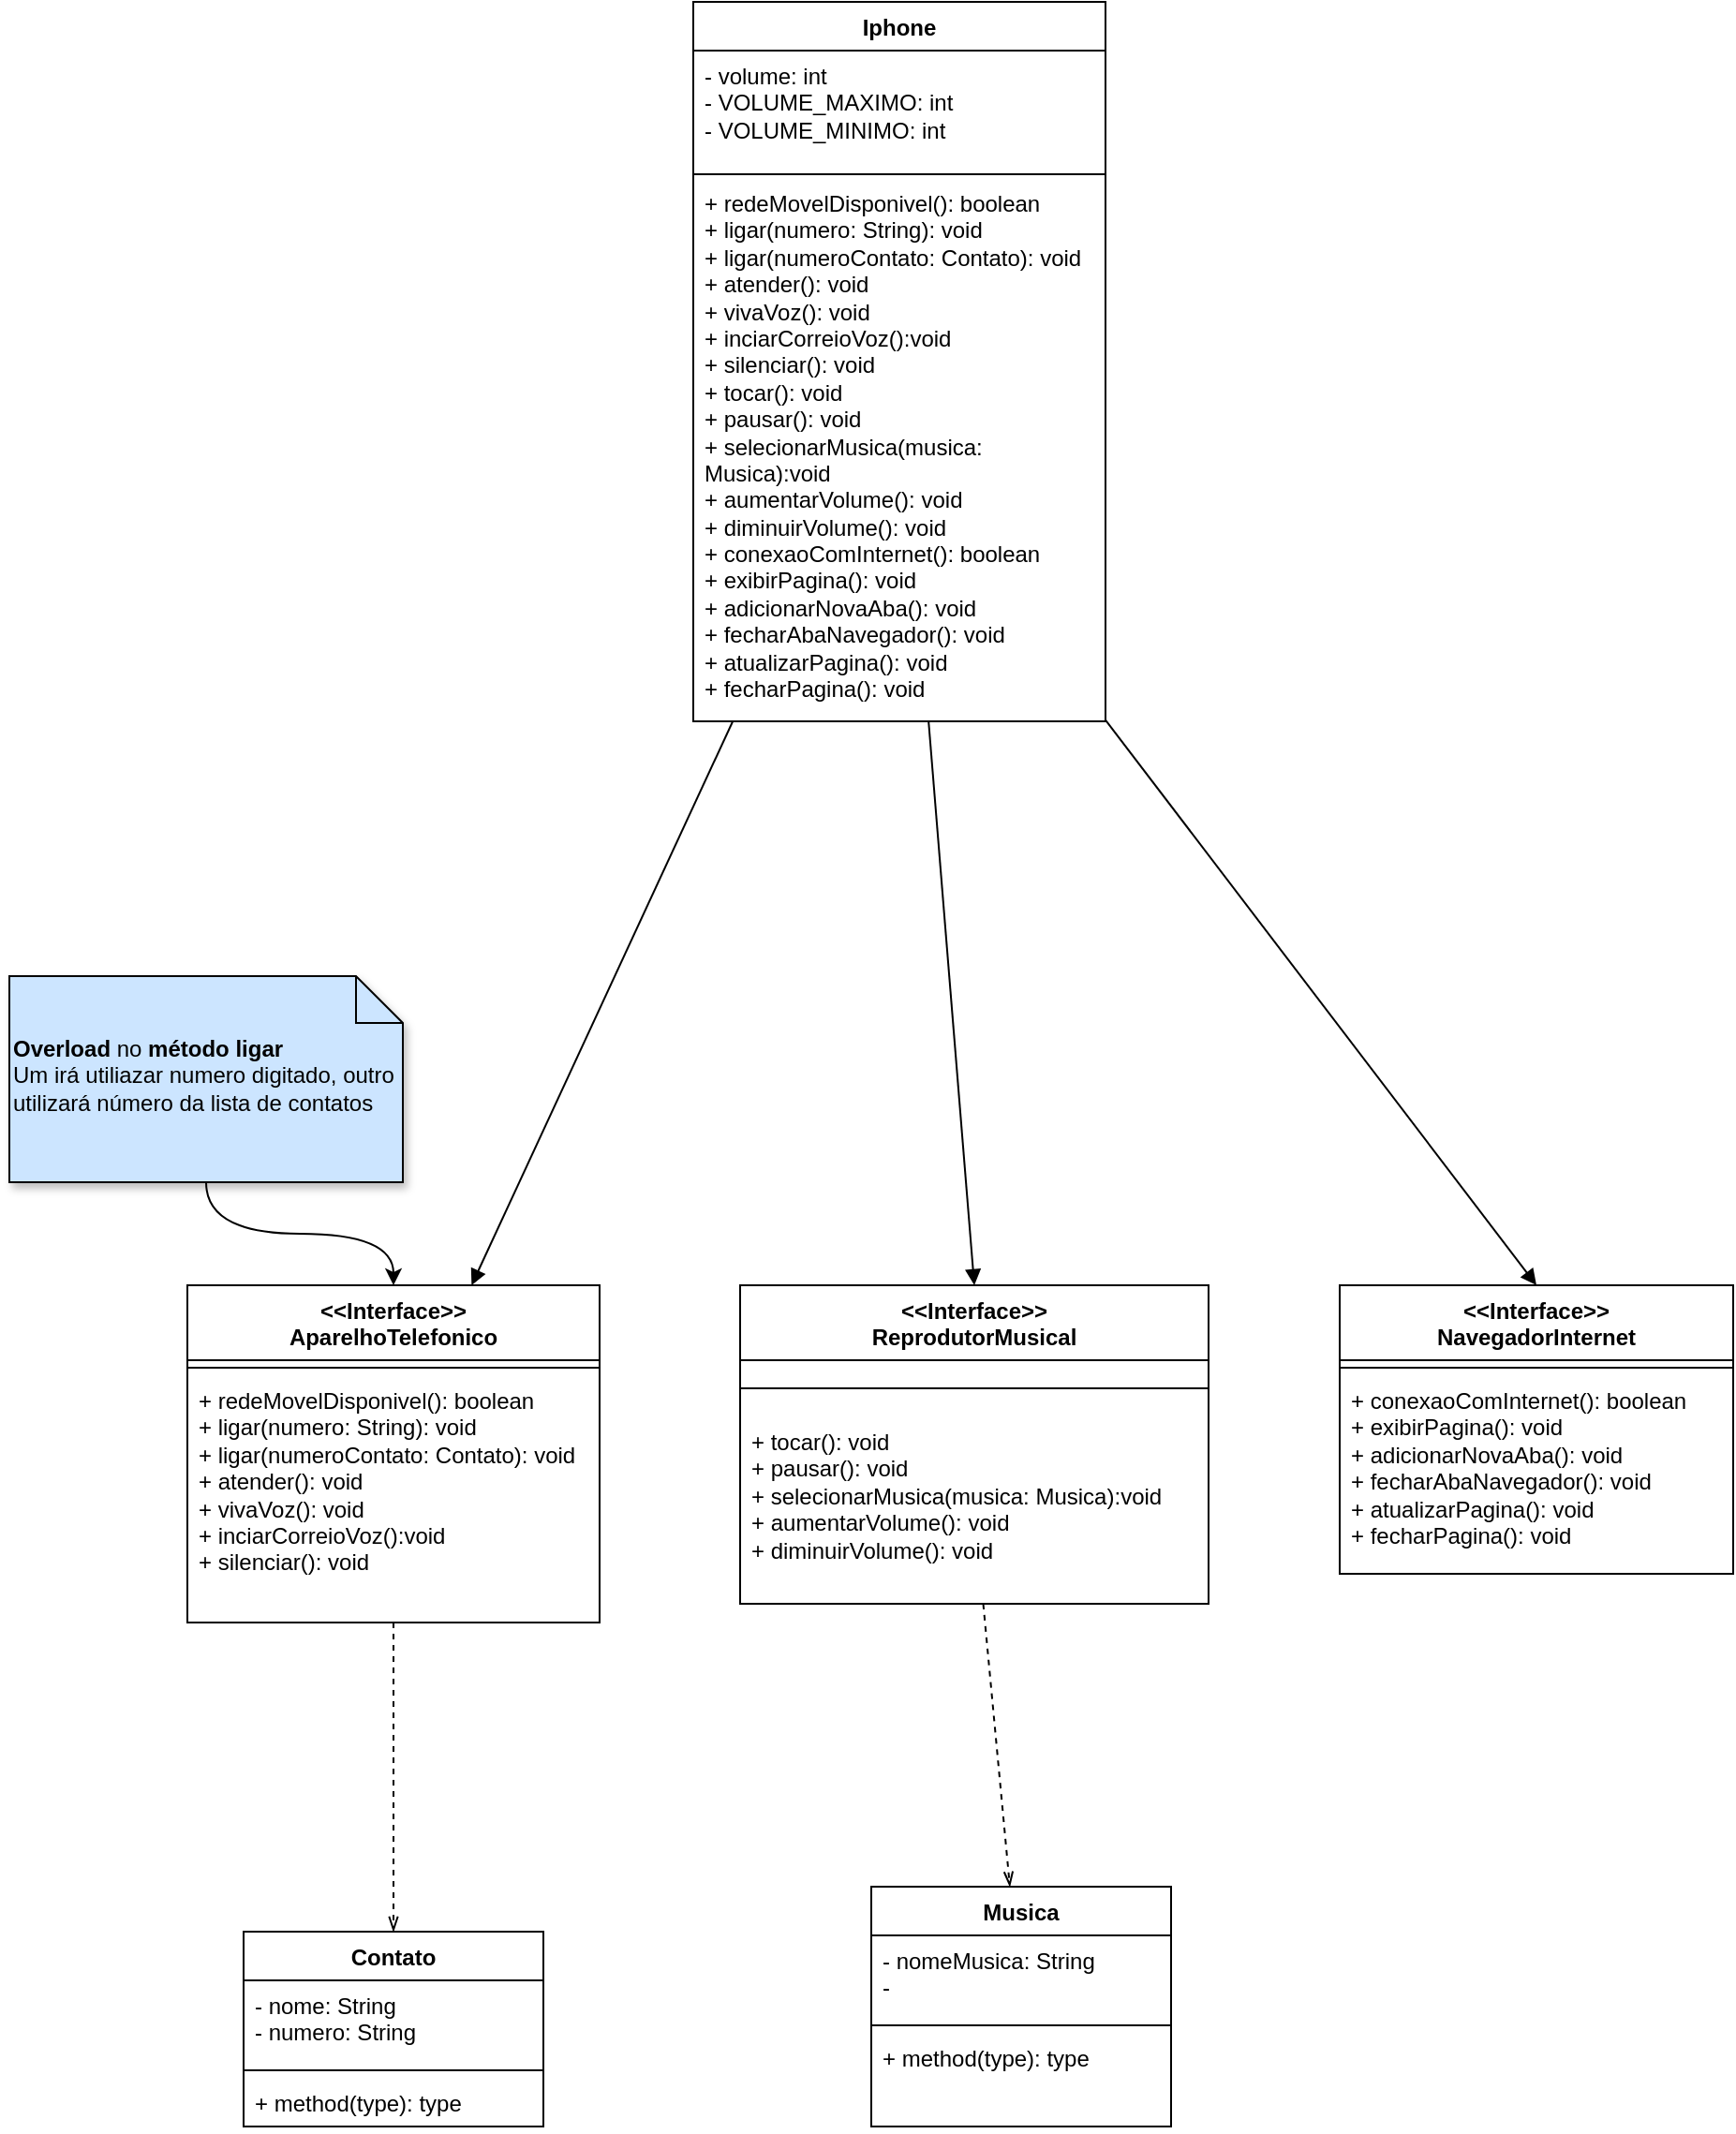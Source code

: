 <mxfile version="24.4.9" type="github">
  <diagram id="C5RBs43oDa-KdzZeNtuy" name="Page-1">
    <mxGraphModel dx="1707" dy="1603" grid="1" gridSize="10" guides="1" tooltips="1" connect="1" arrows="1" fold="1" page="1" pageScale="1" pageWidth="827" pageHeight="1169" math="0" shadow="0">
      <root>
        <mxCell id="WIyWlLk6GJQsqaUBKTNV-0" />
        <mxCell id="WIyWlLk6GJQsqaUBKTNV-1" parent="WIyWlLk6GJQsqaUBKTNV-0" />
        <mxCell id="20fMWFTJ9Dwg5dPdXe6K-33" style="rounded=0;orthogonalLoop=1;jettySize=auto;html=1;endArrow=block;endFill=1;" parent="WIyWlLk6GJQsqaUBKTNV-1" source="20fMWFTJ9Dwg5dPdXe6K-1" target="20fMWFTJ9Dwg5dPdXe6K-10" edge="1">
          <mxGeometry relative="1" as="geometry" />
        </mxCell>
        <mxCell id="20fMWFTJ9Dwg5dPdXe6K-34" style="rounded=0;orthogonalLoop=1;jettySize=auto;html=1;entryX=0.5;entryY=0;entryDx=0;entryDy=0;endArrow=block;endFill=1;" parent="WIyWlLk6GJQsqaUBKTNV-1" source="20fMWFTJ9Dwg5dPdXe6K-1" target="20fMWFTJ9Dwg5dPdXe6K-6" edge="1">
          <mxGeometry relative="1" as="geometry" />
        </mxCell>
        <mxCell id="20fMWFTJ9Dwg5dPdXe6K-1" value="Iphone" style="swimlane;fontStyle=1;align=center;verticalAlign=top;childLayout=stackLayout;horizontal=1;startSize=26;horizontalStack=0;resizeParent=1;resizeParentMax=0;resizeLast=0;collapsible=1;marginBottom=0;whiteSpace=wrap;html=1;" parent="WIyWlLk6GJQsqaUBKTNV-1" vertex="1">
          <mxGeometry x="35" y="-560" width="220" height="384" as="geometry" />
        </mxCell>
        <mxCell id="20fMWFTJ9Dwg5dPdXe6K-39" value="&lt;div&gt;&lt;div&gt;- volume: int&lt;/div&gt;&lt;/div&gt;&lt;div&gt;- VOLUME_MAXIMO: int&lt;/div&gt;&lt;div&gt;- VOLUME_MINIMO: int&lt;/div&gt;" style="text;strokeColor=none;fillColor=none;align=left;verticalAlign=top;spacingLeft=4;spacingRight=4;overflow=hidden;rotatable=0;points=[[0,0.5],[1,0.5]];portConstraint=eastwest;whiteSpace=wrap;html=1;" parent="20fMWFTJ9Dwg5dPdXe6K-1" vertex="1">
          <mxGeometry y="26" width="220" height="64" as="geometry" />
        </mxCell>
        <mxCell id="20fMWFTJ9Dwg5dPdXe6K-3" value="" style="line;strokeWidth=1;fillColor=none;align=left;verticalAlign=middle;spacingTop=-1;spacingLeft=3;spacingRight=3;rotatable=0;labelPosition=right;points=[];portConstraint=eastwest;strokeColor=inherit;" parent="20fMWFTJ9Dwg5dPdXe6K-1" vertex="1">
          <mxGeometry y="90" width="220" height="4" as="geometry" />
        </mxCell>
        <mxCell id="20fMWFTJ9Dwg5dPdXe6K-4" value="&lt;div&gt;&lt;div&gt;&lt;div&gt;&lt;div&gt;+ redeMovelDisponivel(): boolean&lt;/div&gt;+ ligar(numero: String): void&lt;/div&gt;&lt;div&gt;+ ligar(numeroContato: Contato): void&lt;br&gt;&lt;div&gt;+ atender(): void&lt;/div&gt;&lt;div&gt;+ vivaVoz(): void&lt;/div&gt;&lt;div&gt;+ inciarCorreioVoz():void&lt;/div&gt;&lt;div&gt;+ silenciar(): void&lt;/div&gt;&lt;div&gt;+ tocar(): void&lt;div&gt;+ pausar(): void&lt;/div&gt;&lt;div&gt;+ selecionarMusica(musica: Musica):void&lt;/div&gt;&lt;div&gt;+ aumentarVolume(): void&lt;/div&gt;&lt;div&gt;+ diminuirVolume(): void&lt;/div&gt;&lt;/div&gt;&lt;/div&gt;&lt;/div&gt;&lt;/div&gt;&lt;div&gt;+ conexaoComInternet(): boolean&lt;div&gt;+ exibirPagina(): void&lt;/div&gt;&lt;div&gt;+ adicionarNovaAba(): void&lt;/div&gt;&lt;div&gt;+ fecharAbaNavegador(): void&lt;/div&gt;&lt;div&gt;+ atualizarPagina(): void&lt;/div&gt;&lt;div&gt;+ fecharPagina(): void&lt;/div&gt;&lt;/div&gt;" style="text;strokeColor=none;fillColor=none;align=left;verticalAlign=top;spacingLeft=4;spacingRight=4;overflow=hidden;rotatable=0;points=[[0,0.5],[1,0.5]];portConstraint=eastwest;whiteSpace=wrap;html=1;" parent="20fMWFTJ9Dwg5dPdXe6K-1" vertex="1">
          <mxGeometry y="94" width="220" height="290" as="geometry" />
        </mxCell>
        <mxCell id="20fMWFTJ9Dwg5dPdXe6K-6" value="&lt;div&gt;&amp;lt;&amp;lt;Interface&amp;gt;&amp;gt;&lt;br&gt;&lt;/div&gt;ReprodutorMusical&lt;div&gt;&lt;br&gt;&lt;/div&gt;" style="swimlane;fontStyle=1;align=center;verticalAlign=top;childLayout=stackLayout;horizontal=1;startSize=40;horizontalStack=0;resizeParent=1;resizeParentMax=0;resizeLast=0;collapsible=1;marginBottom=0;whiteSpace=wrap;html=1;" parent="WIyWlLk6GJQsqaUBKTNV-1" vertex="1">
          <mxGeometry x="60" y="125" width="250" height="170" as="geometry">
            <mxRectangle x="250" y="150" width="140" height="60" as="alternateBounds" />
          </mxGeometry>
        </mxCell>
        <mxCell id="20fMWFTJ9Dwg5dPdXe6K-8" value="" style="line;strokeWidth=1;fillColor=none;align=left;verticalAlign=middle;spacingTop=-1;spacingLeft=3;spacingRight=3;rotatable=0;labelPosition=right;points=[];portConstraint=eastwest;strokeColor=inherit;" parent="20fMWFTJ9Dwg5dPdXe6K-6" vertex="1">
          <mxGeometry y="40" width="250" height="30" as="geometry" />
        </mxCell>
        <mxCell id="20fMWFTJ9Dwg5dPdXe6K-9" value="+ tocar(): void&lt;div&gt;+ pausar(): void&lt;/div&gt;&lt;div&gt;+ selecionarMusica(musica: Musica):void&lt;/div&gt;&lt;div&gt;+ aumentarVolume(): void&lt;/div&gt;&lt;div&gt;+ diminuirVolume(): void&lt;/div&gt;" style="text;strokeColor=none;fillColor=none;align=left;verticalAlign=top;spacingLeft=4;spacingRight=4;overflow=hidden;rotatable=0;points=[[0,0.5],[1,0.5]];portConstraint=eastwest;whiteSpace=wrap;html=1;" parent="20fMWFTJ9Dwg5dPdXe6K-6" vertex="1">
          <mxGeometry y="70" width="250" height="100" as="geometry" />
        </mxCell>
        <mxCell id="20fMWFTJ9Dwg5dPdXe6K-31" style="rounded=0;orthogonalLoop=1;jettySize=auto;html=1;endArrow=openThin;endFill=0;dashed=1;" parent="WIyWlLk6GJQsqaUBKTNV-1" source="20fMWFTJ9Dwg5dPdXe6K-10" target="20fMWFTJ9Dwg5dPdXe6K-27" edge="1">
          <mxGeometry relative="1" as="geometry" />
        </mxCell>
        <mxCell id="20fMWFTJ9Dwg5dPdXe6K-10" value="&lt;div&gt;&amp;lt;&amp;lt;Interface&amp;gt;&amp;gt;&lt;/div&gt;&lt;div&gt;AparelhoTelefonico&lt;/div&gt;" style="swimlane;fontStyle=1;align=center;verticalAlign=top;childLayout=stackLayout;horizontal=1;startSize=40;horizontalStack=0;resizeParent=1;resizeParentMax=0;resizeLast=0;collapsible=1;marginBottom=0;whiteSpace=wrap;html=1;" parent="WIyWlLk6GJQsqaUBKTNV-1" vertex="1">
          <mxGeometry x="-235" y="125" width="220" height="180" as="geometry" />
        </mxCell>
        <mxCell id="20fMWFTJ9Dwg5dPdXe6K-12" value="" style="line;strokeWidth=1;fillColor=none;align=left;verticalAlign=middle;spacingTop=-1;spacingLeft=3;spacingRight=3;rotatable=0;labelPosition=right;points=[];portConstraint=eastwest;strokeColor=inherit;" parent="20fMWFTJ9Dwg5dPdXe6K-10" vertex="1">
          <mxGeometry y="40" width="220" height="8" as="geometry" />
        </mxCell>
        <mxCell id="20fMWFTJ9Dwg5dPdXe6K-13" value="&lt;div&gt;&lt;div&gt;+ redeMovelDisponivel(): boolean&lt;/div&gt;+ ligar(numero: String): void&lt;/div&gt;&lt;div&gt;+ ligar(numeroContato: Contato): void&lt;br&gt;&lt;div&gt;+ atender(): void&lt;/div&gt;&lt;div&gt;+ vivaVoz(): void&lt;/div&gt;&lt;div&gt;+ inciarCorreioVoz():void&lt;/div&gt;&lt;div&gt;+ silenciar(): void&lt;/div&gt;&lt;div&gt;&lt;br&gt;&lt;/div&gt;&lt;/div&gt;" style="text;strokeColor=none;fillColor=none;align=left;verticalAlign=top;spacingLeft=4;spacingRight=4;overflow=hidden;rotatable=0;points=[[0,0.5],[1,0.5]];portConstraint=eastwest;whiteSpace=wrap;html=1;" parent="20fMWFTJ9Dwg5dPdXe6K-10" vertex="1">
          <mxGeometry y="48" width="220" height="132" as="geometry" />
        </mxCell>
        <mxCell id="20fMWFTJ9Dwg5dPdXe6K-14" value="&lt;div&gt;&amp;lt;&amp;lt;Interface&amp;gt;&amp;gt;&lt;br&gt;NavegadorInternet&lt;/div&gt;" style="swimlane;fontStyle=1;align=center;verticalAlign=top;childLayout=stackLayout;horizontal=1;startSize=40;horizontalStack=0;resizeParent=1;resizeParentMax=0;resizeLast=0;collapsible=1;marginBottom=0;whiteSpace=wrap;html=1;" parent="WIyWlLk6GJQsqaUBKTNV-1" vertex="1">
          <mxGeometry x="380" y="125" width="210" height="154" as="geometry" />
        </mxCell>
        <mxCell id="20fMWFTJ9Dwg5dPdXe6K-16" value="" style="line;strokeWidth=1;fillColor=none;align=left;verticalAlign=middle;spacingTop=-1;spacingLeft=3;spacingRight=3;rotatable=0;labelPosition=right;points=[];portConstraint=eastwest;strokeColor=inherit;" parent="20fMWFTJ9Dwg5dPdXe6K-14" vertex="1">
          <mxGeometry y="40" width="210" height="8" as="geometry" />
        </mxCell>
        <mxCell id="20fMWFTJ9Dwg5dPdXe6K-17" value="+ conexaoComInternet(): boolean&lt;div&gt;+ exibirPagina(): void&lt;/div&gt;&lt;div&gt;+ adicionarNovaAba(): void&lt;/div&gt;&lt;div&gt;+ fecharAbaNavegador(): void&lt;/div&gt;&lt;div&gt;+ atualizarPagina(): void&lt;/div&gt;&lt;div&gt;+ fecharPagina(): void&lt;/div&gt;" style="text;strokeColor=none;fillColor=none;align=left;verticalAlign=top;spacingLeft=4;spacingRight=4;overflow=hidden;rotatable=0;points=[[0,0.5],[1,0.5]];portConstraint=eastwest;whiteSpace=wrap;html=1;" parent="20fMWFTJ9Dwg5dPdXe6K-14" vertex="1">
          <mxGeometry y="48" width="210" height="106" as="geometry" />
        </mxCell>
        <mxCell id="20fMWFTJ9Dwg5dPdXe6K-18" value="Musica" style="swimlane;fontStyle=1;align=center;verticalAlign=top;childLayout=stackLayout;horizontal=1;startSize=26;horizontalStack=0;resizeParent=1;resizeParentMax=0;resizeLast=0;collapsible=1;marginBottom=0;whiteSpace=wrap;html=1;" parent="WIyWlLk6GJQsqaUBKTNV-1" vertex="1">
          <mxGeometry x="130" y="446" width="160" height="128" as="geometry" />
        </mxCell>
        <mxCell id="20fMWFTJ9Dwg5dPdXe6K-19" value="- nomeMusica: String&lt;div&gt;-&amp;nbsp;&lt;br&gt;&lt;div&gt;&lt;br&gt;&lt;/div&gt;&lt;/div&gt;" style="text;strokeColor=none;fillColor=none;align=left;verticalAlign=top;spacingLeft=4;spacingRight=4;overflow=hidden;rotatable=0;points=[[0,0.5],[1,0.5]];portConstraint=eastwest;whiteSpace=wrap;html=1;" parent="20fMWFTJ9Dwg5dPdXe6K-18" vertex="1">
          <mxGeometry y="26" width="160" height="44" as="geometry" />
        </mxCell>
        <mxCell id="20fMWFTJ9Dwg5dPdXe6K-20" value="" style="line;strokeWidth=1;fillColor=none;align=left;verticalAlign=middle;spacingTop=-1;spacingLeft=3;spacingRight=3;rotatable=0;labelPosition=right;points=[];portConstraint=eastwest;strokeColor=inherit;" parent="20fMWFTJ9Dwg5dPdXe6K-18" vertex="1">
          <mxGeometry y="70" width="160" height="8" as="geometry" />
        </mxCell>
        <mxCell id="20fMWFTJ9Dwg5dPdXe6K-21" value="+ method(type): type" style="text;strokeColor=none;fillColor=none;align=left;verticalAlign=top;spacingLeft=4;spacingRight=4;overflow=hidden;rotatable=0;points=[[0,0.5],[1,0.5]];portConstraint=eastwest;whiteSpace=wrap;html=1;" parent="20fMWFTJ9Dwg5dPdXe6K-18" vertex="1">
          <mxGeometry y="78" width="160" height="50" as="geometry" />
        </mxCell>
        <mxCell id="20fMWFTJ9Dwg5dPdXe6K-26" style="edgeStyle=orthogonalEdgeStyle;rounded=0;orthogonalLoop=1;jettySize=auto;html=1;curved=1;" parent="WIyWlLk6GJQsqaUBKTNV-1" source="20fMWFTJ9Dwg5dPdXe6K-25" target="20fMWFTJ9Dwg5dPdXe6K-10" edge="1">
          <mxGeometry relative="1" as="geometry" />
        </mxCell>
        <mxCell id="20fMWFTJ9Dwg5dPdXe6K-25" value="&lt;b&gt;Overload&lt;/b&gt; no &lt;b&gt;método ligar&lt;/b&gt;&lt;div&gt;Um irá utiliazar numero digitado, outro utilizará número da lista de contatos&lt;/div&gt;" style="shape=note2;boundedLbl=1;whiteSpace=wrap;html=1;size=25;verticalAlign=top;align=left;fillColor=#CCE5FF;shadow=1;" parent="WIyWlLk6GJQsqaUBKTNV-1" vertex="1">
          <mxGeometry x="-330" y="-40" width="210" height="110" as="geometry" />
        </mxCell>
        <mxCell id="20fMWFTJ9Dwg5dPdXe6K-27" value="Contato" style="swimlane;fontStyle=1;align=center;verticalAlign=top;childLayout=stackLayout;horizontal=1;startSize=26;horizontalStack=0;resizeParent=1;resizeParentMax=0;resizeLast=0;collapsible=1;marginBottom=0;whiteSpace=wrap;html=1;" parent="WIyWlLk6GJQsqaUBKTNV-1" vertex="1">
          <mxGeometry x="-205" y="470" width="160" height="104" as="geometry" />
        </mxCell>
        <mxCell id="20fMWFTJ9Dwg5dPdXe6K-28" value="- nome: String&lt;br&gt;- numero: String" style="text;strokeColor=none;fillColor=none;align=left;verticalAlign=top;spacingLeft=4;spacingRight=4;overflow=hidden;rotatable=0;points=[[0,0.5],[1,0.5]];portConstraint=eastwest;whiteSpace=wrap;html=1;" parent="20fMWFTJ9Dwg5dPdXe6K-27" vertex="1">
          <mxGeometry y="26" width="160" height="44" as="geometry" />
        </mxCell>
        <mxCell id="20fMWFTJ9Dwg5dPdXe6K-29" value="" style="line;strokeWidth=1;fillColor=none;align=left;verticalAlign=middle;spacingTop=-1;spacingLeft=3;spacingRight=3;rotatable=0;labelPosition=right;points=[];portConstraint=eastwest;strokeColor=inherit;" parent="20fMWFTJ9Dwg5dPdXe6K-27" vertex="1">
          <mxGeometry y="70" width="160" height="8" as="geometry" />
        </mxCell>
        <mxCell id="20fMWFTJ9Dwg5dPdXe6K-30" value="+ method(type): type" style="text;strokeColor=none;fillColor=none;align=left;verticalAlign=top;spacingLeft=4;spacingRight=4;overflow=hidden;rotatable=0;points=[[0,0.5],[1,0.5]];portConstraint=eastwest;whiteSpace=wrap;html=1;" parent="20fMWFTJ9Dwg5dPdXe6K-27" vertex="1">
          <mxGeometry y="78" width="160" height="26" as="geometry" />
        </mxCell>
        <mxCell id="20fMWFTJ9Dwg5dPdXe6K-32" style="rounded=0;orthogonalLoop=1;jettySize=auto;html=1;endArrow=openThin;endFill=0;dashed=1;exitX=0.519;exitY=1;exitDx=0;exitDy=0;exitPerimeter=0;" parent="WIyWlLk6GJQsqaUBKTNV-1" source="20fMWFTJ9Dwg5dPdXe6K-9" target="20fMWFTJ9Dwg5dPdXe6K-18" edge="1">
          <mxGeometry relative="1" as="geometry">
            <mxPoint x="52" y="340" as="sourcePoint" />
            <mxPoint x="42" y="410" as="targetPoint" />
          </mxGeometry>
        </mxCell>
        <mxCell id="20fMWFTJ9Dwg5dPdXe6K-40" style="rounded=0;orthogonalLoop=1;jettySize=auto;html=1;entryX=0.5;entryY=0;entryDx=0;entryDy=0;endArrow=block;endFill=1;" parent="WIyWlLk6GJQsqaUBKTNV-1" source="20fMWFTJ9Dwg5dPdXe6K-4" target="20fMWFTJ9Dwg5dPdXe6K-14" edge="1">
          <mxGeometry relative="1" as="geometry" />
        </mxCell>
      </root>
    </mxGraphModel>
  </diagram>
</mxfile>
